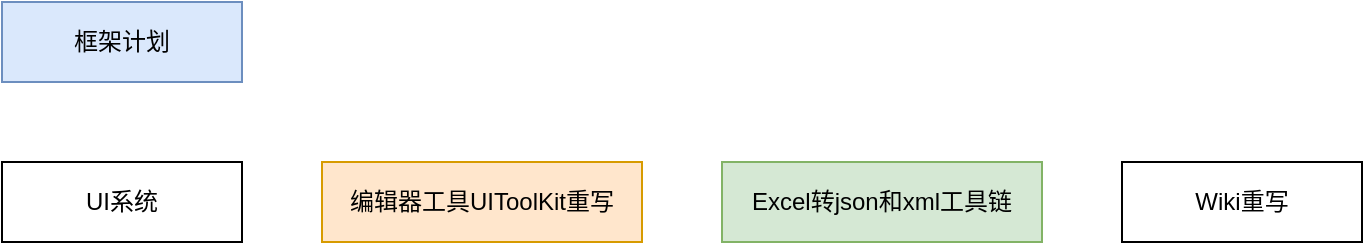 <mxfile version="21.0.6" type="github" pages="4">
  <diagram id="X6ODc-D_6eTIH8ym_X2F" name="框架计划">
    <mxGraphModel dx="1505" dy="829" grid="1" gridSize="10" guides="1" tooltips="1" connect="1" arrows="1" fold="1" page="1" pageScale="1" pageWidth="1000" pageHeight="1000" math="0" shadow="0">
      <root>
        <mxCell id="0" />
        <mxCell id="1" parent="0" />
        <mxCell id="0_T92x0AWfvOKKS1W7en-5" value="框架计划" style="rounded=0;whiteSpace=wrap;html=1;fillColor=#dae8fc;strokeColor=#6c8ebf;" parent="1" vertex="1">
          <mxGeometry x="80" y="40" width="120" height="40" as="geometry" />
        </mxCell>
        <mxCell id="0_T92x0AWfvOKKS1W7en-6" value="UI系统" style="rounded=0;whiteSpace=wrap;html=1;" parent="1" vertex="1">
          <mxGeometry x="80" y="120" width="120" height="40" as="geometry" />
        </mxCell>
        <mxCell id="ednI4CLaODag-LMgTIQw-1" value="编辑器工具UIToolKit重写" style="rounded=0;whiteSpace=wrap;html=1;fillColor=#ffe6cc;strokeColor=#d79b00;" parent="1" vertex="1">
          <mxGeometry x="240" y="120" width="160" height="40" as="geometry" />
        </mxCell>
        <mxCell id="ednI4CLaODag-LMgTIQw-2" value="Excel转json和xml工具链" style="rounded=0;whiteSpace=wrap;html=1;fillColor=#d5e8d4;strokeColor=#82b366;" parent="1" vertex="1">
          <mxGeometry x="440" y="120" width="160" height="40" as="geometry" />
        </mxCell>
        <mxCell id="BZIp2j6KZihF2YA4_gre-1" value="Wiki重写" style="rounded=0;whiteSpace=wrap;html=1;" parent="1" vertex="1">
          <mxGeometry x="640" y="120" width="120" height="40" as="geometry" />
        </mxCell>
      </root>
    </mxGraphModel>
  </diagram>
  <diagram id="mrw0cMHbIpeQKUJW4JVx" name="App流程图">
    <mxGraphModel dx="1505" dy="829" grid="1" gridSize="10" guides="1" tooltips="1" connect="1" arrows="1" fold="1" page="1" pageScale="1" pageWidth="1169" pageHeight="827" math="0" shadow="0">
      <root>
        <mxCell id="0" />
        <mxCell id="1" parent="0" />
        <mxCell id="GfWmEhK6W-lZVDp477oG-3" value="" style="edgeStyle=orthogonalEdgeStyle;rounded=0;orthogonalLoop=1;jettySize=auto;html=1;" parent="1" source="GfWmEhK6W-lZVDp477oG-1" target="GfWmEhK6W-lZVDp477oG-2" edge="1">
          <mxGeometry relative="1" as="geometry" />
        </mxCell>
        <mxCell id="GfWmEhK6W-lZVDp477oG-1" value="App(程序入口)" style="rounded=1;whiteSpace=wrap;html=1;" parent="1" vertex="1">
          <mxGeometry x="205" y="397" width="120" height="60" as="geometry" />
        </mxCell>
        <mxCell id="GfWmEhK6W-lZVDp477oG-16" style="edgeStyle=orthogonalEdgeStyle;rounded=0;orthogonalLoop=1;jettySize=auto;html=1;entryX=0;entryY=0.5;entryDx=0;entryDy=0;" parent="1" source="GfWmEhK6W-lZVDp477oG-2" target="GfWmEhK6W-lZVDp477oG-4" edge="1">
          <mxGeometry relative="1" as="geometry" />
        </mxCell>
        <mxCell id="GfWmEhK6W-lZVDp477oG-17" style="edgeStyle=orthogonalEdgeStyle;rounded=0;orthogonalLoop=1;jettySize=auto;html=1;entryX=0;entryY=0.5;entryDx=0;entryDy=0;" parent="1" source="GfWmEhK6W-lZVDp477oG-2" target="GfWmEhK6W-lZVDp477oG-7" edge="1">
          <mxGeometry relative="1" as="geometry" />
        </mxCell>
        <mxCell id="GfWmEhK6W-lZVDp477oG-2" value="Root(程序初始化脚本)" style="whiteSpace=wrap;html=1;rounded=1;" parent="1" vertex="1">
          <mxGeometry x="369" y="397" width="156" height="60" as="geometry" />
        </mxCell>
        <mxCell id="GfWmEhK6W-lZVDp477oG-12" style="edgeStyle=orthogonalEdgeStyle;rounded=0;orthogonalLoop=1;jettySize=auto;html=1;entryX=0;entryY=0.5;entryDx=0;entryDy=0;" parent="1" target="GfWmEhK6W-lZVDp477oG-11" edge="1">
          <mxGeometry relative="1" as="geometry">
            <mxPoint x="650" y="321" as="sourcePoint" />
            <mxPoint x="740" y="259" as="targetPoint" />
            <Array as="points">
              <mxPoint x="690" y="321" />
              <mxPoint x="690" y="259" />
            </Array>
          </mxGeometry>
        </mxCell>
        <mxCell id="GfWmEhK6W-lZVDp477oG-14" style="edgeStyle=orthogonalEdgeStyle;rounded=0;orthogonalLoop=1;jettySize=auto;html=1;" parent="1" source="GfWmEhK6W-lZVDp477oG-4" target="GfWmEhK6W-lZVDp477oG-13" edge="1">
          <mxGeometry relative="1" as="geometry" />
        </mxCell>
        <mxCell id="GfWmEhK6W-lZVDp477oG-15" style="edgeStyle=orthogonalEdgeStyle;rounded=0;orthogonalLoop=1;jettySize=auto;html=1;entryX=0;entryY=0.5;entryDx=0;entryDy=0;" parent="1" source="GfWmEhK6W-lZVDp477oG-4" target="GfWmEhK6W-lZVDp477oG-9" edge="1">
          <mxGeometry relative="1" as="geometry" />
        </mxCell>
        <mxCell id="GfWmEhK6W-lZVDp477oG-22" style="edgeStyle=orthogonalEdgeStyle;rounded=0;orthogonalLoop=1;jettySize=auto;html=1;entryX=0;entryY=0.5;entryDx=0;entryDy=0;" parent="1" source="GfWmEhK6W-lZVDp477oG-4" target="GfWmEhK6W-lZVDp477oG-20" edge="1">
          <mxGeometry relative="1" as="geometry" />
        </mxCell>
        <mxCell id="GfWmEhK6W-lZVDp477oG-24" style="edgeStyle=orthogonalEdgeStyle;rounded=0;orthogonalLoop=1;jettySize=auto;html=1;entryX=0;entryY=0.5;entryDx=0;entryDy=0;" parent="1" source="GfWmEhK6W-lZVDp477oG-4" target="GfWmEhK6W-lZVDp477oG-23" edge="1">
          <mxGeometry relative="1" as="geometry" />
        </mxCell>
        <mxCell id="GfWmEhK6W-lZVDp477oG-26" style="edgeStyle=orthogonalEdgeStyle;rounded=0;orthogonalLoop=1;jettySize=auto;html=1;entryX=0;entryY=0.5;entryDx=0;entryDy=0;" parent="1" source="GfWmEhK6W-lZVDp477oG-4" target="GfWmEhK6W-lZVDp477oG-25" edge="1">
          <mxGeometry relative="1" as="geometry" />
        </mxCell>
        <mxCell id="GfWmEhK6W-lZVDp477oG-4" value="***Logic&lt;br&gt;(模块Logic脚本)" style="whiteSpace=wrap;html=1;rounded=1;" parent="1" vertex="1">
          <mxGeometry x="525" y="291" width="120" height="60" as="geometry" />
        </mxCell>
        <mxCell id="GfWmEhK6W-lZVDp477oG-28" value="" style="edgeStyle=orthogonalEdgeStyle;rounded=0;orthogonalLoop=1;jettySize=auto;html=1;entryX=0;entryY=0.5;entryDx=0;entryDy=0;" parent="1" source="GfWmEhK6W-lZVDp477oG-7" target="GfWmEhK6W-lZVDp477oG-27" edge="1">
          <mxGeometry relative="1" as="geometry" />
        </mxCell>
        <mxCell id="GfWmEhK6W-lZVDp477oG-32" style="edgeStyle=orthogonalEdgeStyle;rounded=0;orthogonalLoop=1;jettySize=auto;html=1;entryX=0;entryY=0.5;entryDx=0;entryDy=0;" parent="1" source="GfWmEhK6W-lZVDp477oG-7" target="GfWmEhK6W-lZVDp477oG-29" edge="1">
          <mxGeometry relative="1" as="geometry" />
        </mxCell>
        <mxCell id="GfWmEhK6W-lZVDp477oG-33" style="edgeStyle=orthogonalEdgeStyle;rounded=0;orthogonalLoop=1;jettySize=auto;html=1;entryX=0;entryY=0.5;entryDx=0;entryDy=0;" parent="1" source="GfWmEhK6W-lZVDp477oG-7" target="GfWmEhK6W-lZVDp477oG-30" edge="1">
          <mxGeometry relative="1" as="geometry" />
        </mxCell>
        <mxCell id="GfWmEhK6W-lZVDp477oG-34" style="edgeStyle=orthogonalEdgeStyle;rounded=0;orthogonalLoop=1;jettySize=auto;html=1;entryX=0;entryY=0.5;entryDx=0;entryDy=0;" parent="1" source="GfWmEhK6W-lZVDp477oG-7" target="GfWmEhK6W-lZVDp477oG-31" edge="1">
          <mxGeometry relative="1" as="geometry" />
        </mxCell>
        <mxCell id="GfWmEhK6W-lZVDp477oG-7" value="***View&lt;br&gt;(模块View脚本)" style="rounded=1;whiteSpace=wrap;html=1;" parent="1" vertex="1">
          <mxGeometry x="525" y="519" width="120" height="60" as="geometry" />
        </mxCell>
        <mxCell id="GfWmEhK6W-lZVDp477oG-9" value="构造方法(只执行一次)" style="whiteSpace=wrap;html=1;rounded=0;align=left;" parent="1" vertex="1">
          <mxGeometry x="735" y="204" width="120" height="30" as="geometry" />
        </mxCell>
        <mxCell id="GfWmEhK6W-lZVDp477oG-11" value="Begin(根据配置表在对应场景初始化)" style="whiteSpace=wrap;html=1;rounded=0;align=left;" parent="1" vertex="1">
          <mxGeometry x="735" y="245" width="205" height="30" as="geometry" />
        </mxCell>
        <mxCell id="GfWmEhK6W-lZVDp477oG-13" value="End(根据配置表在对应场景退出之后执行)" style="whiteSpace=wrap;html=1;rounded=0;align=left;" parent="1" vertex="1">
          <mxGeometry x="735" y="286" width="230" height="30" as="geometry" />
        </mxCell>
        <mxCell id="GfWmEhK6W-lZVDp477oG-20" value="AppPause(应用暂停时执行)" style="whiteSpace=wrap;html=1;rounded=0;align=left;" parent="1" vertex="1">
          <mxGeometry x="735" y="326" width="150" height="30" as="geometry" />
        </mxCell>
        <mxCell id="GfWmEhK6W-lZVDp477oG-23" value="AppFocus(应用失去焦点时执行)" style="whiteSpace=wrap;html=1;rounded=0;align=left;" parent="1" vertex="1">
          <mxGeometry x="735" y="367" width="180" height="30" as="geometry" />
        </mxCell>
        <mxCell id="GfWmEhK6W-lZVDp477oG-25" value="AppQuit(应用退出时执行)" style="whiteSpace=wrap;html=1;rounded=0;align=left;" parent="1" vertex="1">
          <mxGeometry x="735" y="408" width="180" height="30" as="geometry" />
        </mxCell>
        <mxCell id="GfWmEhK6W-lZVDp477oG-27" value="InitView(初始化View方法)" style="whiteSpace=wrap;html=1;rounded=0;align=left;" parent="1" vertex="1">
          <mxGeometry x="735" y="474" width="140" height="30" as="geometry" />
        </mxCell>
        <mxCell id="GfWmEhK6W-lZVDp477oG-29" value="RegisterEvent(事件注册方法)" style="whiteSpace=wrap;html=1;rounded=0;align=left;" parent="1" vertex="1">
          <mxGeometry x="735" y="514" width="160" height="30" as="geometry" />
        </mxCell>
        <mxCell id="GfWmEhK6W-lZVDp477oG-30" value="OpenView(打开View方法)" style="whiteSpace=wrap;html=1;rounded=0;align=left;" parent="1" vertex="1">
          <mxGeometry x="735" y="554" width="140" height="30" as="geometry" />
        </mxCell>
        <mxCell id="GfWmEhK6W-lZVDp477oG-31" value="CloseView(关闭View方法)" style="whiteSpace=wrap;html=1;rounded=0;align=left;" parent="1" vertex="1">
          <mxGeometry x="735" y="594" width="150" height="30" as="geometry" />
        </mxCell>
      </root>
    </mxGraphModel>
  </diagram>
  <diagram id="cQ7TJRgxkPWWRMkXRsCT" name="热更新流程图">
    <mxGraphModel dx="1505" dy="829" grid="1" gridSize="10" guides="1" tooltips="1" connect="1" arrows="1" fold="1" page="1" pageScale="1" pageWidth="800" pageHeight="600" math="0" shadow="0">
      <root>
        <mxCell id="0" />
        <mxCell id="1" parent="0" />
        <mxCell id="kuI0m5DMZxDGBfAMQLt2-8" value="Launcher场景" style="rounded=0;whiteSpace=wrap;html=1;" parent="1" vertex="1">
          <mxGeometry x="200" y="80" width="120" height="40" as="geometry" />
        </mxCell>
        <mxCell id="kuI0m5DMZxDGBfAMQLt2-9" value="App场景" style="rounded=0;whiteSpace=wrap;html=1;" parent="1" vertex="1">
          <mxGeometry x="481" y="80" width="120" height="40" as="geometry" />
        </mxCell>
        <mxCell id="kuI0m5DMZxDGBfAMQLt2-16" style="edgeStyle=orthogonalEdgeStyle;rounded=0;orthogonalLoop=1;jettySize=auto;html=1;entryX=1;entryY=0.5;entryDx=0;entryDy=0;exitX=1;exitY=0.5;exitDx=0;exitDy=0;" parent="1" source="kuI0m5DMZxDGBfAMQLt2-11" target="kuI0m5DMZxDGBfAMQLt2-14" edge="1">
          <mxGeometry relative="1" as="geometry">
            <Array as="points">
              <mxPoint x="360" y="180" />
              <mxPoint x="360" y="340" />
            </Array>
          </mxGeometry>
        </mxCell>
        <mxCell id="kuI0m5DMZxDGBfAMQLt2-17" value="否" style="edgeLabel;html=1;align=center;verticalAlign=middle;resizable=0;points=[];" parent="kuI0m5DMZxDGBfAMQLt2-16" vertex="1" connectable="0">
          <mxGeometry x="-0.138" y="-1" relative="1" as="geometry">
            <mxPoint y="14" as="offset" />
          </mxGeometry>
        </mxCell>
        <mxCell id="kuI0m5DMZxDGBfAMQLt2-18" style="edgeStyle=orthogonalEdgeStyle;rounded=0;orthogonalLoop=1;jettySize=auto;html=1;entryX=0.5;entryY=0;entryDx=0;entryDy=0;" parent="1" source="kuI0m5DMZxDGBfAMQLt2-11" target="kuI0m5DMZxDGBfAMQLt2-12" edge="1">
          <mxGeometry relative="1" as="geometry" />
        </mxCell>
        <mxCell id="kuI0m5DMZxDGBfAMQLt2-19" value="是" style="edgeLabel;html=1;align=center;verticalAlign=middle;resizable=0;points=[];" parent="kuI0m5DMZxDGBfAMQLt2-18" vertex="1" connectable="0">
          <mxGeometry x="-0.226" y="-1" relative="1" as="geometry">
            <mxPoint as="offset" />
          </mxGeometry>
        </mxCell>
        <mxCell id="kuI0m5DMZxDGBfAMQLt2-11" value="&lt;div style=&quot;&quot;&gt;判断是否更新脚本&lt;/div&gt;" style="rounded=1;whiteSpace=wrap;html=1;align=center;" parent="1" vertex="1">
          <mxGeometry x="200" y="160" width="120" height="40" as="geometry" />
        </mxCell>
        <mxCell id="kuI0m5DMZxDGBfAMQLt2-20" style="edgeStyle=orthogonalEdgeStyle;rounded=0;orthogonalLoop=1;jettySize=auto;html=1;entryX=0.5;entryY=0;entryDx=0;entryDy=0;" parent="1" source="kuI0m5DMZxDGBfAMQLt2-12" target="kuI0m5DMZxDGBfAMQLt2-14" edge="1">
          <mxGeometry relative="1" as="geometry" />
        </mxCell>
        <mxCell id="kuI0m5DMZxDGBfAMQLt2-12" value="&lt;div style=&quot;&quot;&gt;下载dll&lt;/div&gt;" style="rounded=1;whiteSpace=wrap;html=1;align=center;" parent="1" vertex="1">
          <mxGeometry x="200" y="240" width="120" height="40" as="geometry" />
        </mxCell>
        <mxCell id="kuI0m5DMZxDGBfAMQLt2-22" style="edgeStyle=orthogonalEdgeStyle;rounded=0;orthogonalLoop=1;jettySize=auto;html=1;entryX=0.5;entryY=0;entryDx=0;entryDy=0;" parent="1" source="kuI0m5DMZxDGBfAMQLt2-14" target="kuI0m5DMZxDGBfAMQLt2-21" edge="1">
          <mxGeometry relative="1" as="geometry" />
        </mxCell>
        <mxCell id="kuI0m5DMZxDGBfAMQLt2-14" value="&lt;div style=&quot;&quot;&gt;加载dll&lt;/div&gt;" style="rounded=1;whiteSpace=wrap;html=1;align=center;" parent="1" vertex="1">
          <mxGeometry x="200" y="320" width="120" height="40" as="geometry" />
        </mxCell>
        <mxCell id="kuI0m5DMZxDGBfAMQLt2-321" style="edgeStyle=orthogonalEdgeStyle;rounded=0;orthogonalLoop=1;jettySize=auto;html=1;entryX=0;entryY=0.5;entryDx=0;entryDy=0;" parent="1" source="kuI0m5DMZxDGBfAMQLt2-21" target="k1UpZKTgJNl6hbAKUlpt-1" edge="1">
          <mxGeometry relative="1" as="geometry" />
        </mxCell>
        <mxCell id="kuI0m5DMZxDGBfAMQLt2-21" value="&lt;div style=&quot;&quot;&gt;加载App场景&lt;/div&gt;" style="rounded=1;whiteSpace=wrap;html=1;align=center;" parent="1" vertex="1">
          <mxGeometry x="200" y="400" width="120" height="40" as="geometry" />
        </mxCell>
        <mxCell id="kuI0m5DMZxDGBfAMQLt2-295" style="edgeStyle=orthogonalEdgeStyle;rounded=0;orthogonalLoop=1;jettySize=auto;html=1;entryX=0;entryY=0.5;entryDx=0;entryDy=0;exitX=0;exitY=0.5;exitDx=0;exitDy=0;" parent="1" source="kuI0m5DMZxDGBfAMQLt2-299" target="kuI0m5DMZxDGBfAMQLt2-303" edge="1">
          <mxGeometry relative="1" as="geometry">
            <Array as="points">
              <mxPoint x="440" y="260" />
              <mxPoint x="440" y="420" />
            </Array>
          </mxGeometry>
        </mxCell>
        <mxCell id="kuI0m5DMZxDGBfAMQLt2-296" value="否" style="edgeLabel;html=1;align=center;verticalAlign=middle;resizable=0;points=[];" parent="kuI0m5DMZxDGBfAMQLt2-295" vertex="1" connectable="0">
          <mxGeometry x="-0.138" y="-1" relative="1" as="geometry">
            <mxPoint y="14" as="offset" />
          </mxGeometry>
        </mxCell>
        <mxCell id="kuI0m5DMZxDGBfAMQLt2-297" style="edgeStyle=orthogonalEdgeStyle;rounded=0;orthogonalLoop=1;jettySize=auto;html=1;entryX=0.5;entryY=0;entryDx=0;entryDy=0;" parent="1" source="kuI0m5DMZxDGBfAMQLt2-299" target="kuI0m5DMZxDGBfAMQLt2-301" edge="1">
          <mxGeometry relative="1" as="geometry" />
        </mxCell>
        <mxCell id="kuI0m5DMZxDGBfAMQLt2-298" value="是" style="edgeLabel;html=1;align=center;verticalAlign=middle;resizable=0;points=[];" parent="kuI0m5DMZxDGBfAMQLt2-297" vertex="1" connectable="0">
          <mxGeometry x="-0.226" y="-1" relative="1" as="geometry">
            <mxPoint as="offset" />
          </mxGeometry>
        </mxCell>
        <mxCell id="kuI0m5DMZxDGBfAMQLt2-299" value="&lt;div style=&quot;&quot;&gt;判断是否更新资源&lt;br&gt;&lt;/div&gt;" style="rounded=1;whiteSpace=wrap;html=1;align=center;" parent="1" vertex="1">
          <mxGeometry x="481" y="240" width="120" height="40" as="geometry" />
        </mxCell>
        <mxCell id="k1UpZKTgJNl6hbAKUlpt-3" style="edgeStyle=orthogonalEdgeStyle;rounded=0;orthogonalLoop=1;jettySize=auto;html=1;entryX=0.5;entryY=0;entryDx=0;entryDy=0;" parent="1" source="kuI0m5DMZxDGBfAMQLt2-301" target="kuI0m5DMZxDGBfAMQLt2-303" edge="1">
          <mxGeometry relative="1" as="geometry" />
        </mxCell>
        <mxCell id="kuI0m5DMZxDGBfAMQLt2-301" value="&lt;div style=&quot;&quot;&gt;下载AB&lt;br&gt;&lt;/div&gt;" style="rounded=1;whiteSpace=wrap;html=1;align=center;" parent="1" vertex="1">
          <mxGeometry x="481" y="320" width="120" height="40" as="geometry" />
        </mxCell>
        <mxCell id="kuI0m5DMZxDGBfAMQLt2-324" value="" style="edgeStyle=orthogonalEdgeStyle;rounded=0;orthogonalLoop=1;jettySize=auto;html=1;" parent="1" source="kuI0m5DMZxDGBfAMQLt2-303" target="kuI0m5DMZxDGBfAMQLt2-323" edge="1">
          <mxGeometry relative="1" as="geometry">
            <Array as="points">
              <mxPoint x="541" y="400" />
              <mxPoint x="541" y="400" />
            </Array>
          </mxGeometry>
        </mxCell>
        <mxCell id="kuI0m5DMZxDGBfAMQLt2-303" value="加载AB" style="rounded=1;whiteSpace=wrap;html=1;align=center;" parent="1" vertex="1">
          <mxGeometry x="481" y="400" width="120" height="40" as="geometry" />
        </mxCell>
        <mxCell id="kuI0m5DMZxDGBfAMQLt2-323" value="进入程序" style="rounded=1;whiteSpace=wrap;html=1;align=center;" parent="1" vertex="1">
          <mxGeometry x="481" y="480" width="120" height="40" as="geometry" />
        </mxCell>
        <mxCell id="k1UpZKTgJNl6hbAKUlpt-2" style="edgeStyle=orthogonalEdgeStyle;rounded=0;orthogonalLoop=1;jettySize=auto;html=1;entryX=0.5;entryY=0;entryDx=0;entryDy=0;" parent="1" source="k1UpZKTgJNl6hbAKUlpt-1" target="kuI0m5DMZxDGBfAMQLt2-299" edge="1">
          <mxGeometry relative="1" as="geometry" />
        </mxCell>
        <mxCell id="k1UpZKTgJNl6hbAKUlpt-1" value="初始化Logic脚本" style="rounded=1;whiteSpace=wrap;html=1;align=center;" parent="1" vertex="1">
          <mxGeometry x="481" y="160" width="120" height="40" as="geometry" />
        </mxCell>
      </root>
    </mxGraphModel>
  </diagram>
  <diagram id="wY2W7NvI_tzMZalPrBZg" name="UI系统">
    <mxGraphModel dx="1505" dy="829" grid="1" gridSize="10" guides="1" tooltips="1" connect="1" arrows="1" fold="1" page="1" pageScale="1" pageWidth="1000" pageHeight="1000" math="0" shadow="0">
      <root>
        <mxCell id="0" />
        <mxCell id="1" parent="0" />
        <mxCell id="MU7b80rWOQ6qaikqzLEz-1" value="UIManager" style="rounded=0;whiteSpace=wrap;html=1;" vertex="1" parent="1">
          <mxGeometry x="440" y="80" width="120" height="40" as="geometry" />
        </mxCell>
        <mxCell id="MU7b80rWOQ6qaikqzLEz-2" value="开关View" style="rounded=1;whiteSpace=wrap;html=1;" vertex="1" parent="1">
          <mxGeometry x="280" y="160" width="120" height="40" as="geometry" />
        </mxCell>
        <mxCell id="MU7b80rWOQ6qaikqzLEz-3" value="置顶" style="rounded=1;whiteSpace=wrap;html=1;" vertex="1" parent="1">
          <mxGeometry x="440" y="160" width="120" height="40" as="geometry" />
        </mxCell>
        <mxCell id="MU7b80rWOQ6qaikqzLEz-4" value="动画" style="rounded=1;whiteSpace=wrap;html=1;" vertex="1" parent="1">
          <mxGeometry x="600" y="160" width="120" height="40" as="geometry" />
        </mxCell>
        <mxCell id="MU7b80rWOQ6qaikqzLEz-5" value="初始化查找对象" style="rounded=1;whiteSpace=wrap;html=1;" vertex="1" parent="1">
          <mxGeometry x="280" y="240" width="120" height="40" as="geometry" />
        </mxCell>
        <mxCell id="MU7b80rWOQ6qaikqzLEz-6" value="打开View" style="rounded=1;whiteSpace=wrap;html=1;" vertex="1" parent="1">
          <mxGeometry x="280" y="400" width="120" height="40" as="geometry" />
        </mxCell>
        <mxCell id="MU7b80rWOQ6qaikqzLEz-7" value="关闭View" style="rounded=1;whiteSpace=wrap;html=1;" vertex="1" parent="1">
          <mxGeometry x="280" y="480" width="120" height="40" as="geometry" />
        </mxCell>
        <mxCell id="MU7b80rWOQ6qaikqzLEz-8" value="初始化事件注册" style="rounded=1;whiteSpace=wrap;html=1;" vertex="1" parent="1">
          <mxGeometry x="280" y="320" width="120" height="40" as="geometry" />
        </mxCell>
        <mxCell id="MU7b80rWOQ6qaikqzLEz-9" value="初始化UIManager" style="rounded=1;whiteSpace=wrap;html=1;" vertex="1" parent="1">
          <mxGeometry x="440" y="240" width="120" height="40" as="geometry" />
        </mxCell>
        <mxCell id="MU7b80rWOQ6qaikqzLEz-10" value="添加View" style="rounded=1;whiteSpace=wrap;html=1;" vertex="1" parent="1">
          <mxGeometry x="440" y="320" width="120" height="40" as="geometry" />
        </mxCell>
        <mxCell id="MU7b80rWOQ6qaikqzLEz-11" value="获取View" style="rounded=1;whiteSpace=wrap;html=1;" vertex="1" parent="1">
          <mxGeometry x="440" y="400" width="120" height="40" as="geometry" />
        </mxCell>
        <mxCell id="MU7b80rWOQ6qaikqzLEz-12" value="是否选中UI" style="rounded=1;whiteSpace=wrap;html=1;" vertex="1" parent="1">
          <mxGeometry x="440" y="480" width="120" height="40" as="geometry" />
        </mxCell>
        <mxCell id="MU7b80rWOQ6qaikqzLEz-13" value="UI坐标转换" style="rounded=1;whiteSpace=wrap;html=1;" vertex="1" parent="1">
          <mxGeometry x="440" y="560" width="120" height="40" as="geometry" />
        </mxCell>
        <mxCell id="MU7b80rWOQ6qaikqzLEz-14" value="位移" style="rounded=1;whiteSpace=wrap;html=1;" vertex="1" parent="1">
          <mxGeometry x="600" y="240" width="120" height="40" as="geometry" />
        </mxCell>
        <mxCell id="MU7b80rWOQ6qaikqzLEz-15" value="缩放" style="rounded=1;whiteSpace=wrap;html=1;" vertex="1" parent="1">
          <mxGeometry x="600" y="320" width="120" height="40" as="geometry" />
        </mxCell>
        <mxCell id="MU7b80rWOQ6qaikqzLEz-16" value="旋转" style="rounded=1;whiteSpace=wrap;html=1;" vertex="1" parent="1">
          <mxGeometry x="600" y="400" width="120" height="40" as="geometry" />
        </mxCell>
      </root>
    </mxGraphModel>
  </diagram>
</mxfile>
